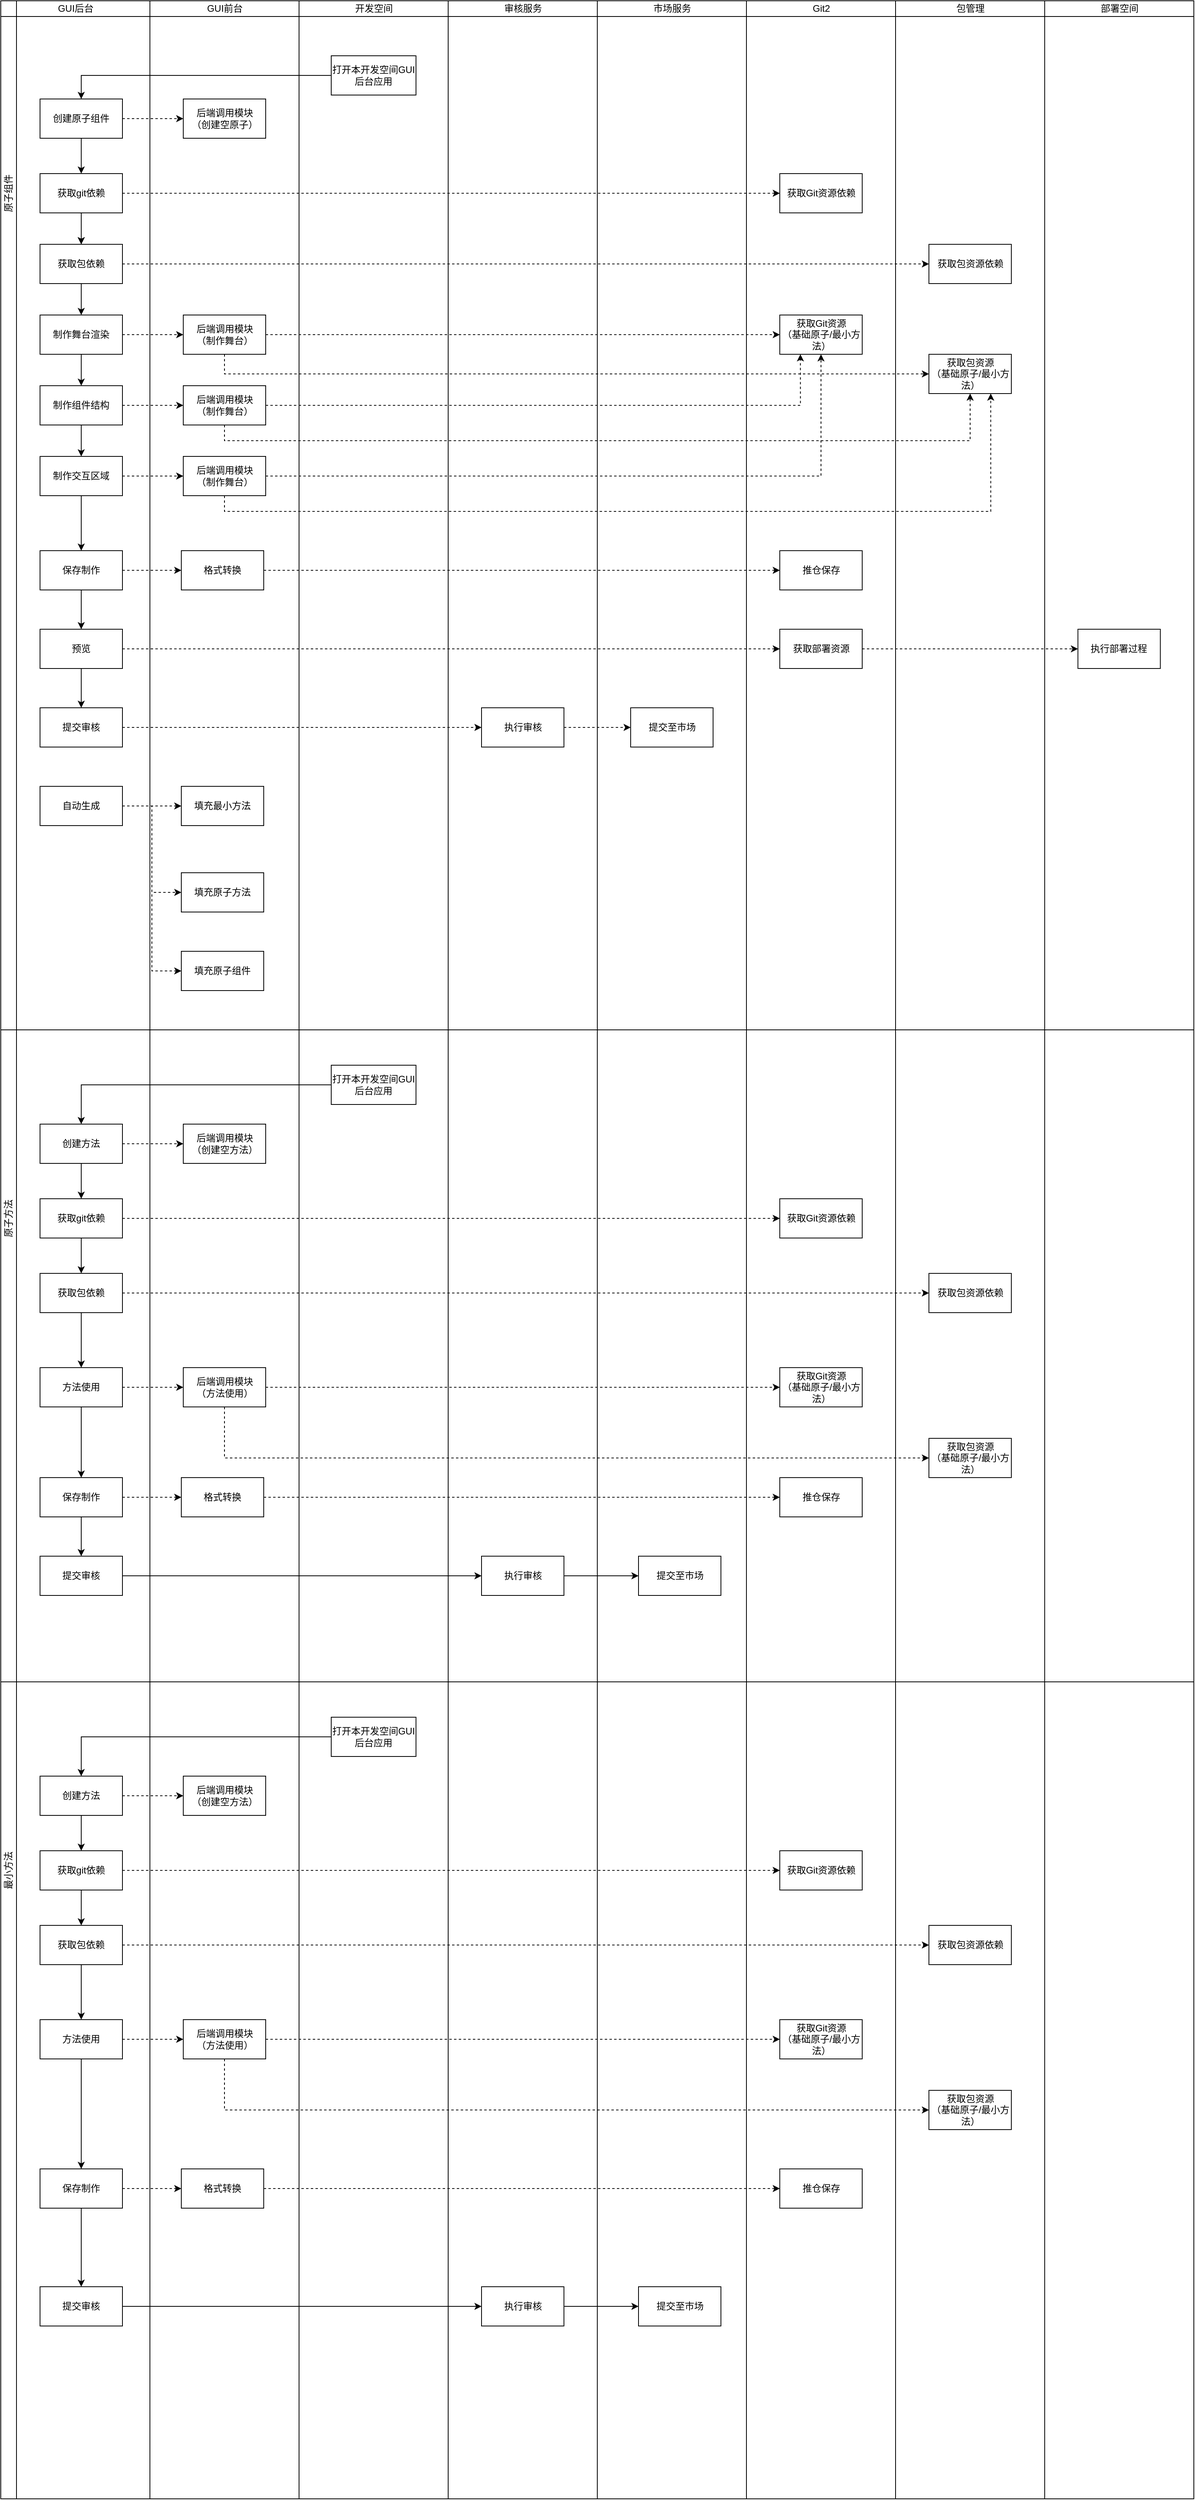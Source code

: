 <mxfile version="12.4.2" type="github" pages="1"><diagram id="fTR8u-woBbewRtS6emD1" name="第 1 页"><mxGraphModel dx="3107" dy="2093" grid="1" gridSize="10" guides="1" tooltips="1" connect="1" arrows="1" fold="1" page="1" pageScale="1" pageWidth="3300" pageHeight="4681" math="0" shadow="0"><root><mxCell id="0"/><mxCell id="1" parent="0"/><mxCell id="4wn2aHF62QqIzkv57YBY-26" value="" style="shape=internalStorage;whiteSpace=wrap;html=1;backgroundOutline=1;dx=0;dy=20;" parent="1" vertex="1"><mxGeometry x="1210" y="90" width="190" height="1310" as="geometry"/></mxCell><mxCell id="4wn2aHF62QqIzkv57YBY-3" value="" style="shape=internalStorage;whiteSpace=wrap;html=1;backgroundOutline=1;" parent="1" vertex="1"><mxGeometry x="70" y="90" width="190" height="1310" as="geometry"/></mxCell><mxCell id="4wn2aHF62QqIzkv57YBY-5" value="" style="shape=internalStorage;whiteSpace=wrap;html=1;backgroundOutline=1;dx=0;dy=20;" parent="1" vertex="1"><mxGeometry x="260" y="90" width="190" height="1310" as="geometry"/></mxCell><mxCell id="4wn2aHF62QqIzkv57YBY-6" value="" style="shape=internalStorage;whiteSpace=wrap;html=1;backgroundOutline=1;dx=0;dy=20;" parent="1" vertex="1"><mxGeometry x="450" y="90" width="190" height="1310" as="geometry"/></mxCell><mxCell id="4wn2aHF62QqIzkv57YBY-7" value="GUI后台" style="text;html=1;strokeColor=none;fillColor=none;align=center;verticalAlign=middle;whiteSpace=wrap;rounded=0;" parent="1" vertex="1"><mxGeometry x="132.5" y="90" width="65" height="20" as="geometry"/></mxCell><mxCell id="4wn2aHF62QqIzkv57YBY-8" value="GUI前台" style="text;html=1;strokeColor=none;fillColor=none;align=center;verticalAlign=middle;whiteSpace=wrap;rounded=0;" parent="1" vertex="1"><mxGeometry x="322.5" y="90" width="65" height="20" as="geometry"/></mxCell><mxCell id="4wn2aHF62QqIzkv57YBY-9" value="开发空间" style="text;html=1;strokeColor=none;fillColor=none;align=center;verticalAlign=middle;whiteSpace=wrap;rounded=0;" parent="1" vertex="1"><mxGeometry x="512.5" y="90" width="65" height="20" as="geometry"/></mxCell><mxCell id="4wn2aHF62QqIzkv57YBY-10" value="" style="shape=internalStorage;whiteSpace=wrap;html=1;backgroundOutline=1;dx=0;dy=20;" parent="1" vertex="1"><mxGeometry x="640" y="90" width="190" height="1310" as="geometry"/></mxCell><mxCell id="4wn2aHF62QqIzkv57YBY-11" value="审核服务" style="text;html=1;strokeColor=none;fillColor=none;align=center;verticalAlign=middle;whiteSpace=wrap;rounded=0;" parent="1" vertex="1"><mxGeometry x="702.5" y="90" width="65" height="20" as="geometry"/></mxCell><mxCell id="4wn2aHF62QqIzkv57YBY-12" value="" style="shape=internalStorage;whiteSpace=wrap;html=1;backgroundOutline=1;dx=0;dy=20;" parent="1" vertex="1"><mxGeometry x="830" y="90" width="190" height="1310" as="geometry"/></mxCell><mxCell id="4wn2aHF62QqIzkv57YBY-13" value="市场服务" style="text;html=1;strokeColor=none;fillColor=none;align=center;verticalAlign=middle;whiteSpace=wrap;rounded=0;" parent="1" vertex="1"><mxGeometry x="892.5" y="90" width="65" height="20" as="geometry"/></mxCell><mxCell id="4wn2aHF62QqIzkv57YBY-14" value="" style="shape=internalStorage;whiteSpace=wrap;html=1;backgroundOutline=1;dx=0;dy=20;" parent="1" vertex="1"><mxGeometry x="1020" y="90" width="190" height="1310" as="geometry"/></mxCell><mxCell id="4wn2aHF62QqIzkv57YBY-15" value="Git2" style="text;html=1;strokeColor=none;fillColor=none;align=center;verticalAlign=middle;whiteSpace=wrap;rounded=0;" parent="1" vertex="1"><mxGeometry x="1082.5" y="90" width="65" height="20" as="geometry"/></mxCell><mxCell id="4wn2aHF62QqIzkv57YBY-18" value="" style="shape=internalStorage;whiteSpace=wrap;html=1;backgroundOutline=1;dx=0;dy=20;" parent="1" vertex="1"><mxGeometry x="1400" y="90" width="190" height="1310" as="geometry"/></mxCell><mxCell id="4wn2aHF62QqIzkv57YBY-19" value="包管理" style="text;html=1;strokeColor=none;fillColor=none;align=center;verticalAlign=middle;whiteSpace=wrap;rounded=0;" parent="1" vertex="1"><mxGeometry x="1272.5" y="90" width="65" height="20" as="geometry"/></mxCell><mxCell id="4wn2aHF62QqIzkv57YBY-20" value="原子组件" style="text;html=1;strokeColor=none;fillColor=none;align=center;verticalAlign=middle;whiteSpace=wrap;rounded=0;rotation=-90;" parent="1" vertex="1"><mxGeometry x="40" y="325" width="80" height="20" as="geometry"/></mxCell><mxCell id="4wn2aHF62QqIzkv57YBY-23" style="edgeStyle=orthogonalEdgeStyle;rounded=0;orthogonalLoop=1;jettySize=auto;html=1;exitX=0;exitY=0.5;exitDx=0;exitDy=0;entryX=0.5;entryY=0;entryDx=0;entryDy=0;" parent="1" source="4wn2aHF62QqIzkv57YBY-21" target="4wn2aHF62QqIzkv57YBY-22" edge="1"><mxGeometry relative="1" as="geometry"/></mxCell><mxCell id="4wn2aHF62QqIzkv57YBY-21" value="打开本开发空间GUI后台应用" style="rounded=0;whiteSpace=wrap;html=1;" parent="1" vertex="1"><mxGeometry x="491" y="160" width="108" height="50" as="geometry"/></mxCell><mxCell id="4wn2aHF62QqIzkv57YBY-25" style="edgeStyle=orthogonalEdgeStyle;rounded=0;orthogonalLoop=1;jettySize=auto;html=1;exitX=1;exitY=0.5;exitDx=0;exitDy=0;dashed=1;" parent="1" source="4wn2aHF62QqIzkv57YBY-22" target="4wn2aHF62QqIzkv57YBY-24" edge="1"><mxGeometry relative="1" as="geometry"/></mxCell><mxCell id="4wn2aHF62QqIzkv57YBY-38" style="edgeStyle=orthogonalEdgeStyle;rounded=0;orthogonalLoop=1;jettySize=auto;html=1;exitX=0.5;exitY=1;exitDx=0;exitDy=0;entryX=0.5;entryY=0;entryDx=0;entryDy=0;" parent="1" source="4wn2aHF62QqIzkv57YBY-22" target="4wn2aHF62QqIzkv57YBY-28" edge="1"><mxGeometry relative="1" as="geometry"/></mxCell><mxCell id="4wn2aHF62QqIzkv57YBY-22" value="创建原子组件" style="rounded=0;whiteSpace=wrap;html=1;" parent="1" vertex="1"><mxGeometry x="120" y="215" width="105" height="50" as="geometry"/></mxCell><mxCell id="4wn2aHF62QqIzkv57YBY-24" value="后端调用模块&lt;br&gt;（创建空原子）" style="rounded=0;whiteSpace=wrap;html=1;" parent="1" vertex="1"><mxGeometry x="302.5" y="215" width="105" height="50" as="geometry"/></mxCell><mxCell id="4wn2aHF62QqIzkv57YBY-27" value="部署空间" style="text;html=1;strokeColor=none;fillColor=none;align=center;verticalAlign=middle;whiteSpace=wrap;rounded=0;" parent="1" vertex="1"><mxGeometry x="1462.5" y="90" width="65" height="20" as="geometry"/></mxCell><mxCell id="4wn2aHF62QqIzkv57YBY-31" style="edgeStyle=orthogonalEdgeStyle;rounded=0;orthogonalLoop=1;jettySize=auto;html=1;exitX=1;exitY=0.5;exitDx=0;exitDy=0;entryX=0;entryY=0.5;entryDx=0;entryDy=0;dashed=1;" parent="1" source="4wn2aHF62QqIzkv57YBY-28" target="4wn2aHF62QqIzkv57YBY-30" edge="1"><mxGeometry relative="1" as="geometry"/></mxCell><mxCell id="4wn2aHF62QqIzkv57YBY-39" style="edgeStyle=orthogonalEdgeStyle;rounded=0;orthogonalLoop=1;jettySize=auto;html=1;exitX=0.5;exitY=1;exitDx=0;exitDy=0;entryX=0.5;entryY=0;entryDx=0;entryDy=0;" parent="1" source="4wn2aHF62QqIzkv57YBY-28" target="4wn2aHF62QqIzkv57YBY-32" edge="1"><mxGeometry relative="1" as="geometry"/></mxCell><mxCell id="4wn2aHF62QqIzkv57YBY-92" value="" style="edgeStyle=orthogonalEdgeStyle;rounded=0;orthogonalLoop=1;jettySize=auto;html=1;dashed=1;" parent="1" source="4wn2aHF62QqIzkv57YBY-28" target="4wn2aHF62QqIzkv57YBY-32" edge="1"><mxGeometry relative="1" as="geometry"/></mxCell><mxCell id="4wn2aHF62QqIzkv57YBY-28" value="获取git依赖" style="rounded=0;whiteSpace=wrap;html=1;" parent="1" vertex="1"><mxGeometry x="120" y="310" width="105" height="50" as="geometry"/></mxCell><mxCell id="4wn2aHF62QqIzkv57YBY-30" value="获取Git资源依赖" style="rounded=0;whiteSpace=wrap;html=1;" parent="1" vertex="1"><mxGeometry x="1062.5" y="310" width="105" height="50" as="geometry"/></mxCell><mxCell id="4wn2aHF62QqIzkv57YBY-36" style="edgeStyle=orthogonalEdgeStyle;rounded=0;orthogonalLoop=1;jettySize=auto;html=1;exitX=1;exitY=0.5;exitDx=0;exitDy=0;entryX=0;entryY=0.5;entryDx=0;entryDy=0;dashed=1;" parent="1" source="4wn2aHF62QqIzkv57YBY-32" target="4wn2aHF62QqIzkv57YBY-35" edge="1"><mxGeometry relative="1" as="geometry"/></mxCell><mxCell id="4wn2aHF62QqIzkv57YBY-40" style="edgeStyle=orthogonalEdgeStyle;rounded=0;orthogonalLoop=1;jettySize=auto;html=1;exitX=0.5;exitY=1;exitDx=0;exitDy=0;" parent="1" source="4wn2aHF62QqIzkv57YBY-32" target="4wn2aHF62QqIzkv57YBY-37" edge="1"><mxGeometry relative="1" as="geometry"/></mxCell><mxCell id="4wn2aHF62QqIzkv57YBY-32" value="获取包依赖" style="rounded=0;whiteSpace=wrap;html=1;" parent="1" vertex="1"><mxGeometry x="120" y="400" width="105" height="50" as="geometry"/></mxCell><mxCell id="4wn2aHF62QqIzkv57YBY-35" value="获取包资源依赖" style="rounded=0;whiteSpace=wrap;html=1;" parent="1" vertex="1"><mxGeometry x="1252.5" y="400" width="105" height="50" as="geometry"/></mxCell><mxCell id="4wn2aHF62QqIzkv57YBY-42" style="edgeStyle=orthogonalEdgeStyle;rounded=0;orthogonalLoop=1;jettySize=auto;html=1;exitX=1;exitY=0.5;exitDx=0;exitDy=0;entryX=0;entryY=0.5;entryDx=0;entryDy=0;dashed=1;" parent="1" source="4wn2aHF62QqIzkv57YBY-37" target="4wn2aHF62QqIzkv57YBY-41" edge="1"><mxGeometry relative="1" as="geometry"/></mxCell><mxCell id="4wn2aHF62QqIzkv57YBY-44" style="edgeStyle=orthogonalEdgeStyle;rounded=0;orthogonalLoop=1;jettySize=auto;html=1;exitX=0.5;exitY=1;exitDx=0;exitDy=0;entryX=0.5;entryY=0;entryDx=0;entryDy=0;" parent="1" source="4wn2aHF62QqIzkv57YBY-37" target="4wn2aHF62QqIzkv57YBY-43" edge="1"><mxGeometry relative="1" as="geometry"/></mxCell><mxCell id="4wn2aHF62QqIzkv57YBY-37" value="制作舞台渲染" style="rounded=0;whiteSpace=wrap;html=1;" parent="1" vertex="1"><mxGeometry x="120" y="490" width="105" height="50" as="geometry"/></mxCell><mxCell id="4wn2aHF62QqIzkv57YBY-52" style="edgeStyle=orthogonalEdgeStyle;rounded=0;orthogonalLoop=1;jettySize=auto;html=1;exitX=1;exitY=0.5;exitDx=0;exitDy=0;entryX=0;entryY=0.5;entryDx=0;entryDy=0;dashed=1;" parent="1" source="4wn2aHF62QqIzkv57YBY-41" target="4wn2aHF62QqIzkv57YBY-51" edge="1"><mxGeometry relative="1" as="geometry"/></mxCell><mxCell id="4wn2aHF62QqIzkv57YBY-54" style="edgeStyle=orthogonalEdgeStyle;rounded=0;orthogonalLoop=1;jettySize=auto;html=1;exitX=0.5;exitY=1;exitDx=0;exitDy=0;dashed=1;" parent="1" source="4wn2aHF62QqIzkv57YBY-41" target="4wn2aHF62QqIzkv57YBY-53" edge="1"><mxGeometry relative="1" as="geometry"/></mxCell><mxCell id="4wn2aHF62QqIzkv57YBY-41" value="后端调用模块&lt;br&gt;（制作舞台）" style="rounded=0;whiteSpace=wrap;html=1;" parent="1" vertex="1"><mxGeometry x="302.5" y="490" width="105" height="50" as="geometry"/></mxCell><mxCell id="4wn2aHF62QqIzkv57YBY-46" style="edgeStyle=orthogonalEdgeStyle;rounded=0;orthogonalLoop=1;jettySize=auto;html=1;exitX=1;exitY=0.5;exitDx=0;exitDy=0;entryX=0;entryY=0.5;entryDx=0;entryDy=0;dashed=1;" parent="1" source="4wn2aHF62QqIzkv57YBY-43" target="4wn2aHF62QqIzkv57YBY-45" edge="1"><mxGeometry relative="1" as="geometry"/></mxCell><mxCell id="4wn2aHF62QqIzkv57YBY-48" style="edgeStyle=orthogonalEdgeStyle;rounded=0;orthogonalLoop=1;jettySize=auto;html=1;exitX=0.5;exitY=1;exitDx=0;exitDy=0;entryX=0.5;entryY=0;entryDx=0;entryDy=0;" parent="1" source="4wn2aHF62QqIzkv57YBY-43" target="4wn2aHF62QqIzkv57YBY-47" edge="1"><mxGeometry relative="1" as="geometry"/></mxCell><mxCell id="4wn2aHF62QqIzkv57YBY-43" value="制作组件结构" style="rounded=0;whiteSpace=wrap;html=1;" parent="1" vertex="1"><mxGeometry x="120" y="580" width="105" height="50" as="geometry"/></mxCell><mxCell id="4wn2aHF62QqIzkv57YBY-55" style="edgeStyle=orthogonalEdgeStyle;rounded=0;orthogonalLoop=1;jettySize=auto;html=1;exitX=1;exitY=0.5;exitDx=0;exitDy=0;entryX=0.25;entryY=1;entryDx=0;entryDy=0;dashed=1;" parent="1" source="4wn2aHF62QqIzkv57YBY-45" target="4wn2aHF62QqIzkv57YBY-51" edge="1"><mxGeometry relative="1" as="geometry"/></mxCell><mxCell id="4wn2aHF62QqIzkv57YBY-56" style="edgeStyle=orthogonalEdgeStyle;rounded=0;orthogonalLoop=1;jettySize=auto;html=1;exitX=0.5;exitY=1;exitDx=0;exitDy=0;entryX=0.5;entryY=1;entryDx=0;entryDy=0;dashed=1;" parent="1" source="4wn2aHF62QqIzkv57YBY-45" target="4wn2aHF62QqIzkv57YBY-53" edge="1"><mxGeometry relative="1" as="geometry"/></mxCell><mxCell id="4wn2aHF62QqIzkv57YBY-45" value="后端调用模块&lt;br&gt;（制作舞台）" style="rounded=0;whiteSpace=wrap;html=1;" parent="1" vertex="1"><mxGeometry x="302.5" y="580" width="105" height="50" as="geometry"/></mxCell><mxCell id="4wn2aHF62QqIzkv57YBY-50" style="edgeStyle=orthogonalEdgeStyle;rounded=0;orthogonalLoop=1;jettySize=auto;html=1;exitX=1;exitY=0.5;exitDx=0;exitDy=0;entryX=0;entryY=0.5;entryDx=0;entryDy=0;dashed=1;" parent="1" source="4wn2aHF62QqIzkv57YBY-47" target="4wn2aHF62QqIzkv57YBY-49" edge="1"><mxGeometry relative="1" as="geometry"/></mxCell><mxCell id="4wn2aHF62QqIzkv57YBY-62" style="edgeStyle=orthogonalEdgeStyle;rounded=0;orthogonalLoop=1;jettySize=auto;html=1;exitX=0.5;exitY=1;exitDx=0;exitDy=0;" parent="1" source="4wn2aHF62QqIzkv57YBY-47" target="4wn2aHF62QqIzkv57YBY-61" edge="1"><mxGeometry relative="1" as="geometry"/></mxCell><mxCell id="4wn2aHF62QqIzkv57YBY-47" value="制作交互区域" style="rounded=0;whiteSpace=wrap;html=1;" parent="1" vertex="1"><mxGeometry x="120" y="670" width="105" height="50" as="geometry"/></mxCell><mxCell id="4wn2aHF62QqIzkv57YBY-59" style="edgeStyle=orthogonalEdgeStyle;rounded=0;orthogonalLoop=1;jettySize=auto;html=1;exitX=1;exitY=0.5;exitDx=0;exitDy=0;entryX=0.5;entryY=1;entryDx=0;entryDy=0;dashed=1;" parent="1" source="4wn2aHF62QqIzkv57YBY-49" target="4wn2aHF62QqIzkv57YBY-51" edge="1"><mxGeometry relative="1" as="geometry"/></mxCell><mxCell id="4wn2aHF62QqIzkv57YBY-60" style="edgeStyle=orthogonalEdgeStyle;rounded=0;orthogonalLoop=1;jettySize=auto;html=1;exitX=0.5;exitY=1;exitDx=0;exitDy=0;entryX=0.75;entryY=1;entryDx=0;entryDy=0;dashed=1;" parent="1" source="4wn2aHF62QqIzkv57YBY-49" target="4wn2aHF62QqIzkv57YBY-53" edge="1"><mxGeometry relative="1" as="geometry"/></mxCell><mxCell id="4wn2aHF62QqIzkv57YBY-49" value="后端调用模块&lt;br&gt;（制作舞台）" style="rounded=0;whiteSpace=wrap;html=1;" parent="1" vertex="1"><mxGeometry x="302.5" y="670" width="105" height="50" as="geometry"/></mxCell><mxCell id="4wn2aHF62QqIzkv57YBY-51" value="获取Git资源&lt;br&gt;（基础原子/最小方法）" style="rounded=0;whiteSpace=wrap;html=1;" parent="1" vertex="1"><mxGeometry x="1062.5" y="490" width="105" height="50" as="geometry"/></mxCell><mxCell id="4wn2aHF62QqIzkv57YBY-53" value="获取包资源&lt;br&gt;（基础原子/最小方法）" style="rounded=0;whiteSpace=wrap;html=1;" parent="1" vertex="1"><mxGeometry x="1252.5" y="540" width="105" height="50" as="geometry"/></mxCell><mxCell id="4wn2aHF62QqIzkv57YBY-66" style="edgeStyle=orthogonalEdgeStyle;rounded=0;orthogonalLoop=1;jettySize=auto;html=1;exitX=0.5;exitY=1;exitDx=0;exitDy=0;entryX=0.5;entryY=0;entryDx=0;entryDy=0;" parent="1" source="4wn2aHF62QqIzkv57YBY-61" target="4wn2aHF62QqIzkv57YBY-65" edge="1"><mxGeometry relative="1" as="geometry"/></mxCell><mxCell id="ctiKNMY8YZnGvBNXcVUl-2" style="edgeStyle=orthogonalEdgeStyle;rounded=0;orthogonalLoop=1;jettySize=auto;html=1;exitX=1;exitY=0.5;exitDx=0;exitDy=0;entryX=0;entryY=0.5;entryDx=0;entryDy=0;dashed=1;" edge="1" parent="1" source="4wn2aHF62QqIzkv57YBY-61" target="ctiKNMY8YZnGvBNXcVUl-1"><mxGeometry relative="1" as="geometry"/></mxCell><mxCell id="4wn2aHF62QqIzkv57YBY-61" value="保存制作" style="rounded=0;whiteSpace=wrap;html=1;" parent="1" vertex="1"><mxGeometry x="120" y="790" width="105" height="50" as="geometry"/></mxCell><mxCell id="4wn2aHF62QqIzkv57YBY-63" value="推仓保存" style="rounded=0;whiteSpace=wrap;html=1;" parent="1" vertex="1"><mxGeometry x="1062.5" y="790" width="105" height="50" as="geometry"/></mxCell><mxCell id="4wn2aHF62QqIzkv57YBY-68" style="edgeStyle=orthogonalEdgeStyle;rounded=0;orthogonalLoop=1;jettySize=auto;html=1;exitX=1;exitY=0.5;exitDx=0;exitDy=0;dashed=1;" parent="1" source="4wn2aHF62QqIzkv57YBY-65" target="4wn2aHF62QqIzkv57YBY-67" edge="1"><mxGeometry relative="1" as="geometry"/></mxCell><mxCell id="4wn2aHF62QqIzkv57YBY-72" style="edgeStyle=orthogonalEdgeStyle;rounded=0;orthogonalLoop=1;jettySize=auto;html=1;exitX=0.5;exitY=1;exitDx=0;exitDy=0;" parent="1" source="4wn2aHF62QqIzkv57YBY-65" target="4wn2aHF62QqIzkv57YBY-71" edge="1"><mxGeometry relative="1" as="geometry"/></mxCell><mxCell id="4wn2aHF62QqIzkv57YBY-65" value="预览" style="rounded=0;whiteSpace=wrap;html=1;" parent="1" vertex="1"><mxGeometry x="120" y="890" width="105" height="50" as="geometry"/></mxCell><mxCell id="4wn2aHF62QqIzkv57YBY-70" style="edgeStyle=orthogonalEdgeStyle;rounded=0;orthogonalLoop=1;jettySize=auto;html=1;exitX=1;exitY=0.5;exitDx=0;exitDy=0;dashed=1;" parent="1" source="4wn2aHF62QqIzkv57YBY-67" target="4wn2aHF62QqIzkv57YBY-69" edge="1"><mxGeometry relative="1" as="geometry"/></mxCell><mxCell id="4wn2aHF62QqIzkv57YBY-67" value="获取部署资源" style="rounded=0;whiteSpace=wrap;html=1;" parent="1" vertex="1"><mxGeometry x="1062.5" y="890" width="105" height="50" as="geometry"/></mxCell><mxCell id="4wn2aHF62QqIzkv57YBY-69" value="执行部署过程" style="rounded=0;whiteSpace=wrap;html=1;" parent="1" vertex="1"><mxGeometry x="1442.333" y="890" width="105" height="50" as="geometry"/></mxCell><mxCell id="4wn2aHF62QqIzkv57YBY-74" style="edgeStyle=orthogonalEdgeStyle;rounded=0;orthogonalLoop=1;jettySize=auto;html=1;exitX=1;exitY=0.5;exitDx=0;exitDy=0;entryX=0;entryY=0.5;entryDx=0;entryDy=0;dashed=1;" parent="1" source="4wn2aHF62QqIzkv57YBY-71" target="4wn2aHF62QqIzkv57YBY-73" edge="1"><mxGeometry relative="1" as="geometry"/></mxCell><mxCell id="4wn2aHF62QqIzkv57YBY-71" value="提交审核" style="rounded=0;whiteSpace=wrap;html=1;" parent="1" vertex="1"><mxGeometry x="120" y="990" width="105" height="50" as="geometry"/></mxCell><mxCell id="4wn2aHF62QqIzkv57YBY-76" style="edgeStyle=orthogonalEdgeStyle;rounded=0;orthogonalLoop=1;jettySize=auto;html=1;exitX=1;exitY=0.5;exitDx=0;exitDy=0;entryX=0;entryY=0.5;entryDx=0;entryDy=0;dashed=1;" parent="1" source="4wn2aHF62QqIzkv57YBY-73" target="4wn2aHF62QqIzkv57YBY-75" edge="1"><mxGeometry relative="1" as="geometry"/></mxCell><mxCell id="4wn2aHF62QqIzkv57YBY-73" value="执行审核" style="rounded=0;whiteSpace=wrap;html=1;" parent="1" vertex="1"><mxGeometry x="682.5" y="990" width="105" height="50" as="geometry"/></mxCell><mxCell id="4wn2aHF62QqIzkv57YBY-75" value="提交至市场" style="rounded=0;whiteSpace=wrap;html=1;" parent="1" vertex="1"><mxGeometry x="872.5" y="990" width="105" height="50" as="geometry"/></mxCell><mxCell id="4wn2aHF62QqIzkv57YBY-78" value="" style="shape=internalStorage;whiteSpace=wrap;html=1;backgroundOutline=1;dx=20;dy=0;" parent="1" vertex="1"><mxGeometry x="70" y="1400" width="190" height="830" as="geometry"/></mxCell><mxCell id="4wn2aHF62QqIzkv57YBY-79" value="" style="shape=internalStorage;whiteSpace=wrap;html=1;backgroundOutline=1;dx=0;dy=0;" parent="1" vertex="1"><mxGeometry x="260" y="1400" width="190" height="830" as="geometry"/></mxCell><mxCell id="4wn2aHF62QqIzkv57YBY-80" value="原子方法" style="text;html=1;strokeColor=none;fillColor=none;align=center;verticalAlign=middle;whiteSpace=wrap;rounded=0;rotation=-90;" parent="1" vertex="1"><mxGeometry x="40" y="1630" width="80" height="20" as="geometry"/></mxCell><mxCell id="4wn2aHF62QqIzkv57YBY-82" value="" style="shape=internalStorage;whiteSpace=wrap;html=1;backgroundOutline=1;dx=0;dy=0;" parent="1" vertex="1"><mxGeometry x="450" y="1400" width="190" height="830" as="geometry"/></mxCell><mxCell id="4wn2aHF62QqIzkv57YBY-83" value="" style="shape=internalStorage;whiteSpace=wrap;html=1;backgroundOutline=1;dx=0;dy=0;" parent="1" vertex="1"><mxGeometry x="640" y="1400" width="190" height="830" as="geometry"/></mxCell><mxCell id="4wn2aHF62QqIzkv57YBY-84" value="" style="shape=internalStorage;whiteSpace=wrap;html=1;backgroundOutline=1;dx=0;dy=0;" parent="1" vertex="1"><mxGeometry x="830" y="1400" width="190" height="830" as="geometry"/></mxCell><mxCell id="4wn2aHF62QqIzkv57YBY-85" value="" style="shape=internalStorage;whiteSpace=wrap;html=1;backgroundOutline=1;dx=0;dy=0;" parent="1" vertex="1"><mxGeometry x="1020" y="1400" width="190" height="830" as="geometry"/></mxCell><mxCell id="4wn2aHF62QqIzkv57YBY-86" value="" style="shape=internalStorage;whiteSpace=wrap;html=1;backgroundOutline=1;dx=0;dy=0;" parent="1" vertex="1"><mxGeometry x="1210" y="1400" width="190" height="830" as="geometry"/></mxCell><mxCell id="4wn2aHF62QqIzkv57YBY-87" value="" style="shape=internalStorage;whiteSpace=wrap;html=1;backgroundOutline=1;dx=0;dy=0;" parent="1" vertex="1"><mxGeometry x="1400" y="1400" width="190" height="830" as="geometry"/></mxCell><mxCell id="4wn2aHF62QqIzkv57YBY-94" style="edgeStyle=orthogonalEdgeStyle;rounded=0;orthogonalLoop=1;jettySize=auto;html=1;exitX=0;exitY=0.5;exitDx=0;exitDy=0;entryX=0.5;entryY=0;entryDx=0;entryDy=0;" parent="1" source="4wn2aHF62QqIzkv57YBY-88" target="4wn2aHF62QqIzkv57YBY-89" edge="1"><mxGeometry relative="1" as="geometry"/></mxCell><mxCell id="4wn2aHF62QqIzkv57YBY-88" value="打开本开发空间GUI后台应用" style="rounded=0;whiteSpace=wrap;html=1;" parent="1" vertex="1"><mxGeometry x="491" y="1445" width="108" height="50" as="geometry"/></mxCell><mxCell id="4wn2aHF62QqIzkv57YBY-95" style="edgeStyle=orthogonalEdgeStyle;rounded=0;orthogonalLoop=1;jettySize=auto;html=1;exitX=0.5;exitY=1;exitDx=0;exitDy=0;entryX=0.5;entryY=0;entryDx=0;entryDy=0;" parent="1" source="4wn2aHF62QqIzkv57YBY-89" target="4wn2aHF62QqIzkv57YBY-91" edge="1"><mxGeometry relative="1" as="geometry"/></mxCell><mxCell id="4wn2aHF62QqIzkv57YBY-97" style="edgeStyle=orthogonalEdgeStyle;rounded=0;orthogonalLoop=1;jettySize=auto;html=1;exitX=1;exitY=0.5;exitDx=0;exitDy=0;entryX=0;entryY=0.5;entryDx=0;entryDy=0;dashed=1;" parent="1" source="4wn2aHF62QqIzkv57YBY-89" target="4wn2aHF62QqIzkv57YBY-90" edge="1"><mxGeometry relative="1" as="geometry"/></mxCell><mxCell id="4wn2aHF62QqIzkv57YBY-89" value="创建方法" style="rounded=0;whiteSpace=wrap;html=1;" parent="1" vertex="1"><mxGeometry x="120" y="1520" width="105" height="50" as="geometry"/></mxCell><mxCell id="4wn2aHF62QqIzkv57YBY-90" value="后端调用模块&lt;br&gt;（创建空方法）" style="rounded=0;whiteSpace=wrap;html=1;" parent="1" vertex="1"><mxGeometry x="302.5" y="1520" width="105" height="50" as="geometry"/></mxCell><mxCell id="4wn2aHF62QqIzkv57YBY-96" style="edgeStyle=orthogonalEdgeStyle;rounded=0;orthogonalLoop=1;jettySize=auto;html=1;exitX=0.5;exitY=1;exitDx=0;exitDy=0;entryX=0.5;entryY=0;entryDx=0;entryDy=0;" parent="1" source="4wn2aHF62QqIzkv57YBY-91" target="4wn2aHF62QqIzkv57YBY-93" edge="1"><mxGeometry relative="1" as="geometry"/></mxCell><mxCell id="4wn2aHF62QqIzkv57YBY-104" style="edgeStyle=orthogonalEdgeStyle;rounded=0;orthogonalLoop=1;jettySize=auto;html=1;exitX=1;exitY=0.5;exitDx=0;exitDy=0;entryX=0;entryY=0.5;entryDx=0;entryDy=0;dashed=1;" parent="1" source="4wn2aHF62QqIzkv57YBY-91" target="4wn2aHF62QqIzkv57YBY-100" edge="1"><mxGeometry relative="1" as="geometry"/></mxCell><mxCell id="4wn2aHF62QqIzkv57YBY-91" value="获取git依赖" style="rounded=0;whiteSpace=wrap;html=1;" parent="1" vertex="1"><mxGeometry x="120" y="1615" width="105" height="50" as="geometry"/></mxCell><mxCell id="4wn2aHF62QqIzkv57YBY-99" style="edgeStyle=orthogonalEdgeStyle;rounded=0;orthogonalLoop=1;jettySize=auto;html=1;exitX=0.5;exitY=1;exitDx=0;exitDy=0;" parent="1" source="4wn2aHF62QqIzkv57YBY-93" target="4wn2aHF62QqIzkv57YBY-98" edge="1"><mxGeometry relative="1" as="geometry"/></mxCell><mxCell id="4wn2aHF62QqIzkv57YBY-105" style="edgeStyle=orthogonalEdgeStyle;rounded=0;orthogonalLoop=1;jettySize=auto;html=1;exitX=1;exitY=0.5;exitDx=0;exitDy=0;entryX=0;entryY=0.5;entryDx=0;entryDy=0;dashed=1;" parent="1" source="4wn2aHF62QqIzkv57YBY-93" target="4wn2aHF62QqIzkv57YBY-101" edge="1"><mxGeometry relative="1" as="geometry"/></mxCell><mxCell id="4wn2aHF62QqIzkv57YBY-93" value="获取包依赖" style="rounded=0;whiteSpace=wrap;html=1;" parent="1" vertex="1"><mxGeometry x="120" y="1710" width="105" height="50" as="geometry"/></mxCell><mxCell id="4wn2aHF62QqIzkv57YBY-108" style="edgeStyle=orthogonalEdgeStyle;rounded=0;orthogonalLoop=1;jettySize=auto;html=1;exitX=1;exitY=0.5;exitDx=0;exitDy=0;entryX=0;entryY=0.5;entryDx=0;entryDy=0;dashed=1;" parent="1" source="4wn2aHF62QqIzkv57YBY-98" target="4wn2aHF62QqIzkv57YBY-107" edge="1"><mxGeometry relative="1" as="geometry"/></mxCell><mxCell id="4wn2aHF62QqIzkv57YBY-112" style="edgeStyle=orthogonalEdgeStyle;rounded=0;orthogonalLoop=1;jettySize=auto;html=1;exitX=0.5;exitY=1;exitDx=0;exitDy=0;entryX=0.5;entryY=0;entryDx=0;entryDy=0;" parent="1" source="4wn2aHF62QqIzkv57YBY-98" target="4wn2aHF62QqIzkv57YBY-111" edge="1"><mxGeometry relative="1" as="geometry"/></mxCell><mxCell id="4wn2aHF62QqIzkv57YBY-98" value="方法使用" style="rounded=0;whiteSpace=wrap;html=1;" parent="1" vertex="1"><mxGeometry x="120" y="1830" width="105" height="50" as="geometry"/></mxCell><mxCell id="4wn2aHF62QqIzkv57YBY-100" value="获取Git资源依赖" style="rounded=0;whiteSpace=wrap;html=1;" parent="1" vertex="1"><mxGeometry x="1062.5" y="1615" width="105" height="50" as="geometry"/></mxCell><mxCell id="4wn2aHF62QqIzkv57YBY-101" value="获取包资源依赖" style="rounded=0;whiteSpace=wrap;html=1;" parent="1" vertex="1"><mxGeometry x="1252.5" y="1710" width="105" height="50" as="geometry"/></mxCell><mxCell id="4wn2aHF62QqIzkv57YBY-102" value="获取Git资源&lt;br&gt;（基础原子/最小方法）" style="rounded=0;whiteSpace=wrap;html=1;" parent="1" vertex="1"><mxGeometry x="1062.5" y="1830" width="105" height="50" as="geometry"/></mxCell><mxCell id="4wn2aHF62QqIzkv57YBY-103" value="获取包资源&lt;br&gt;（基础原子/最小方法）" style="rounded=0;whiteSpace=wrap;html=1;" parent="1" vertex="1"><mxGeometry x="1252.5" y="1920" width="105" height="50" as="geometry"/></mxCell><mxCell id="4wn2aHF62QqIzkv57YBY-109" style="edgeStyle=orthogonalEdgeStyle;rounded=0;orthogonalLoop=1;jettySize=auto;html=1;exitX=1;exitY=0.5;exitDx=0;exitDy=0;entryX=0;entryY=0.5;entryDx=0;entryDy=0;dashed=1;" parent="1" source="4wn2aHF62QqIzkv57YBY-107" target="4wn2aHF62QqIzkv57YBY-102" edge="1"><mxGeometry relative="1" as="geometry"/></mxCell><mxCell id="4wn2aHF62QqIzkv57YBY-110" style="edgeStyle=orthogonalEdgeStyle;rounded=0;orthogonalLoop=1;jettySize=auto;html=1;exitX=0.5;exitY=1;exitDx=0;exitDy=0;entryX=0;entryY=0.5;entryDx=0;entryDy=0;dashed=1;" parent="1" source="4wn2aHF62QqIzkv57YBY-107" target="4wn2aHF62QqIzkv57YBY-103" edge="1"><mxGeometry relative="1" as="geometry"/></mxCell><mxCell id="4wn2aHF62QqIzkv57YBY-107" value="后端调用模块&lt;br&gt;（方法使用）" style="rounded=0;whiteSpace=wrap;html=1;" parent="1" vertex="1"><mxGeometry x="302.5" y="1830" width="105" height="50" as="geometry"/></mxCell><mxCell id="4wn2aHF62QqIzkv57YBY-116" style="edgeStyle=orthogonalEdgeStyle;rounded=0;orthogonalLoop=1;jettySize=auto;html=1;exitX=0.5;exitY=1;exitDx=0;exitDy=0;" parent="1" source="4wn2aHF62QqIzkv57YBY-111" target="4wn2aHF62QqIzkv57YBY-115" edge="1"><mxGeometry relative="1" as="geometry"/></mxCell><mxCell id="ctiKNMY8YZnGvBNXcVUl-5" style="edgeStyle=orthogonalEdgeStyle;rounded=0;orthogonalLoop=1;jettySize=auto;html=1;exitX=1;exitY=0.5;exitDx=0;exitDy=0;entryX=0;entryY=0.5;entryDx=0;entryDy=0;dashed=1;" edge="1" parent="1" source="4wn2aHF62QqIzkv57YBY-111" target="ctiKNMY8YZnGvBNXcVUl-4"><mxGeometry relative="1" as="geometry"/></mxCell><mxCell id="4wn2aHF62QqIzkv57YBY-111" value="保存制作" style="rounded=0;whiteSpace=wrap;html=1;" parent="1" vertex="1"><mxGeometry x="120" y="1970" width="105" height="50" as="geometry"/></mxCell><mxCell id="4wn2aHF62QqIzkv57YBY-113" value="推仓保存" style="rounded=0;whiteSpace=wrap;html=1;" parent="1" vertex="1"><mxGeometry x="1062.5" y="1970" width="105" height="50" as="geometry"/></mxCell><mxCell id="4wn2aHF62QqIzkv57YBY-118" style="edgeStyle=orthogonalEdgeStyle;rounded=0;orthogonalLoop=1;jettySize=auto;html=1;exitX=1;exitY=0.5;exitDx=0;exitDy=0;" parent="1" source="4wn2aHF62QqIzkv57YBY-115" target="4wn2aHF62QqIzkv57YBY-117" edge="1"><mxGeometry relative="1" as="geometry"/></mxCell><mxCell id="4wn2aHF62QqIzkv57YBY-115" value="提交审核" style="rounded=0;whiteSpace=wrap;html=1;" parent="1" vertex="1"><mxGeometry x="120" y="2070" width="105" height="50" as="geometry"/></mxCell><mxCell id="4wn2aHF62QqIzkv57YBY-120" style="edgeStyle=orthogonalEdgeStyle;rounded=0;orthogonalLoop=1;jettySize=auto;html=1;exitX=1;exitY=0.5;exitDx=0;exitDy=0;" parent="1" source="4wn2aHF62QqIzkv57YBY-117" target="4wn2aHF62QqIzkv57YBY-119" edge="1"><mxGeometry relative="1" as="geometry"/></mxCell><mxCell id="4wn2aHF62QqIzkv57YBY-117" value="执行审核" style="rounded=0;whiteSpace=wrap;html=1;" parent="1" vertex="1"><mxGeometry x="682.5" y="2070" width="105" height="50" as="geometry"/></mxCell><mxCell id="4wn2aHF62QqIzkv57YBY-119" value="提交至市场" style="rounded=0;whiteSpace=wrap;html=1;" parent="1" vertex="1"><mxGeometry x="882.5" y="2070" width="105" height="50" as="geometry"/></mxCell><mxCell id="ctiKNMY8YZnGvBNXcVUl-3" style="edgeStyle=orthogonalEdgeStyle;rounded=0;orthogonalLoop=1;jettySize=auto;html=1;exitX=1;exitY=0.5;exitDx=0;exitDy=0;entryX=0;entryY=0.5;entryDx=0;entryDy=0;dashed=1;" edge="1" parent="1" source="ctiKNMY8YZnGvBNXcVUl-1" target="4wn2aHF62QqIzkv57YBY-63"><mxGeometry relative="1" as="geometry"/></mxCell><mxCell id="ctiKNMY8YZnGvBNXcVUl-1" value="格式转换" style="rounded=0;whiteSpace=wrap;html=1;" vertex="1" parent="1"><mxGeometry x="300" y="790" width="105" height="50" as="geometry"/></mxCell><mxCell id="ctiKNMY8YZnGvBNXcVUl-6" style="edgeStyle=orthogonalEdgeStyle;rounded=0;orthogonalLoop=1;jettySize=auto;html=1;exitX=1;exitY=0.5;exitDx=0;exitDy=0;entryX=0;entryY=0.5;entryDx=0;entryDy=0;dashed=1;" edge="1" parent="1" source="ctiKNMY8YZnGvBNXcVUl-4" target="4wn2aHF62QqIzkv57YBY-113"><mxGeometry relative="1" as="geometry"/></mxCell><mxCell id="ctiKNMY8YZnGvBNXcVUl-4" value="格式转换" style="rounded=0;whiteSpace=wrap;html=1;" vertex="1" parent="1"><mxGeometry x="300" y="1970" width="105" height="50" as="geometry"/></mxCell><mxCell id="ctiKNMY8YZnGvBNXcVUl-7" value="" style="shape=internalStorage;whiteSpace=wrap;html=1;backgroundOutline=1;dx=20;dy=0;" vertex="1" parent="1"><mxGeometry x="70" y="2230" width="190" height="1040" as="geometry"/></mxCell><mxCell id="ctiKNMY8YZnGvBNXcVUl-8" value="" style="shape=internalStorage;whiteSpace=wrap;html=1;backgroundOutline=1;dx=0;dy=0;" vertex="1" parent="1"><mxGeometry x="260" y="2230" width="190" height="1040" as="geometry"/></mxCell><mxCell id="ctiKNMY8YZnGvBNXcVUl-9" value="最小方法" style="text;html=1;strokeColor=none;fillColor=none;align=center;verticalAlign=middle;whiteSpace=wrap;rounded=0;rotation=-90;" vertex="1" parent="1"><mxGeometry x="40" y="2460" width="80" height="20" as="geometry"/></mxCell><mxCell id="ctiKNMY8YZnGvBNXcVUl-10" value="" style="shape=internalStorage;whiteSpace=wrap;html=1;backgroundOutline=1;dx=0;dy=0;" vertex="1" parent="1"><mxGeometry x="450" y="2230" width="190" height="1040" as="geometry"/></mxCell><mxCell id="ctiKNMY8YZnGvBNXcVUl-11" value="" style="shape=internalStorage;whiteSpace=wrap;html=1;backgroundOutline=1;dx=0;dy=0;" vertex="1" parent="1"><mxGeometry x="640" y="2230" width="190" height="1040" as="geometry"/></mxCell><mxCell id="ctiKNMY8YZnGvBNXcVUl-12" value="" style="shape=internalStorage;whiteSpace=wrap;html=1;backgroundOutline=1;dx=0;dy=0;" vertex="1" parent="1"><mxGeometry x="830" y="2230" width="190" height="1040" as="geometry"/></mxCell><mxCell id="ctiKNMY8YZnGvBNXcVUl-13" value="" style="shape=internalStorage;whiteSpace=wrap;html=1;backgroundOutline=1;dx=0;dy=0;" vertex="1" parent="1"><mxGeometry x="1020" y="2230" width="190" height="1040" as="geometry"/></mxCell><mxCell id="ctiKNMY8YZnGvBNXcVUl-14" value="" style="shape=internalStorage;whiteSpace=wrap;html=1;backgroundOutline=1;dx=0;dy=0;" vertex="1" parent="1"><mxGeometry x="1210" y="2230" width="190" height="1040" as="geometry"/></mxCell><mxCell id="ctiKNMY8YZnGvBNXcVUl-15" value="" style="shape=internalStorage;whiteSpace=wrap;html=1;backgroundOutline=1;dx=0;dy=0;" vertex="1" parent="1"><mxGeometry x="1400" y="2230" width="190" height="1040" as="geometry"/></mxCell><mxCell id="ctiKNMY8YZnGvBNXcVUl-16" style="edgeStyle=orthogonalEdgeStyle;rounded=0;orthogonalLoop=1;jettySize=auto;html=1;exitX=0;exitY=0.5;exitDx=0;exitDy=0;entryX=0.5;entryY=0;entryDx=0;entryDy=0;" edge="1" parent="1" source="ctiKNMY8YZnGvBNXcVUl-17" target="ctiKNMY8YZnGvBNXcVUl-20"><mxGeometry relative="1" as="geometry"/></mxCell><mxCell id="ctiKNMY8YZnGvBNXcVUl-17" value="打开本开发空间GUI后台应用" style="rounded=0;whiteSpace=wrap;html=1;" vertex="1" parent="1"><mxGeometry x="491" y="2275" width="108" height="50" as="geometry"/></mxCell><mxCell id="ctiKNMY8YZnGvBNXcVUl-18" style="edgeStyle=orthogonalEdgeStyle;rounded=0;orthogonalLoop=1;jettySize=auto;html=1;exitX=0.5;exitY=1;exitDx=0;exitDy=0;entryX=0.5;entryY=0;entryDx=0;entryDy=0;" edge="1" parent="1" source="ctiKNMY8YZnGvBNXcVUl-20" target="ctiKNMY8YZnGvBNXcVUl-24"><mxGeometry relative="1" as="geometry"/></mxCell><mxCell id="ctiKNMY8YZnGvBNXcVUl-19" style="edgeStyle=orthogonalEdgeStyle;rounded=0;orthogonalLoop=1;jettySize=auto;html=1;exitX=1;exitY=0.5;exitDx=0;exitDy=0;entryX=0;entryY=0.5;entryDx=0;entryDy=0;dashed=1;" edge="1" parent="1" source="ctiKNMY8YZnGvBNXcVUl-20" target="ctiKNMY8YZnGvBNXcVUl-21"><mxGeometry relative="1" as="geometry"/></mxCell><mxCell id="ctiKNMY8YZnGvBNXcVUl-20" value="创建方法" style="rounded=0;whiteSpace=wrap;html=1;" vertex="1" parent="1"><mxGeometry x="120" y="2350" width="105" height="50" as="geometry"/></mxCell><mxCell id="ctiKNMY8YZnGvBNXcVUl-21" value="后端调用模块&lt;br&gt;（创建空方法）" style="rounded=0;whiteSpace=wrap;html=1;" vertex="1" parent="1"><mxGeometry x="302.5" y="2350" width="105" height="50" as="geometry"/></mxCell><mxCell id="ctiKNMY8YZnGvBNXcVUl-22" style="edgeStyle=orthogonalEdgeStyle;rounded=0;orthogonalLoop=1;jettySize=auto;html=1;exitX=0.5;exitY=1;exitDx=0;exitDy=0;entryX=0.5;entryY=0;entryDx=0;entryDy=0;" edge="1" parent="1" source="ctiKNMY8YZnGvBNXcVUl-24" target="ctiKNMY8YZnGvBNXcVUl-27"><mxGeometry relative="1" as="geometry"/></mxCell><mxCell id="ctiKNMY8YZnGvBNXcVUl-23" style="edgeStyle=orthogonalEdgeStyle;rounded=0;orthogonalLoop=1;jettySize=auto;html=1;exitX=1;exitY=0.5;exitDx=0;exitDy=0;entryX=0;entryY=0.5;entryDx=0;entryDy=0;dashed=1;" edge="1" parent="1" source="ctiKNMY8YZnGvBNXcVUl-24" target="ctiKNMY8YZnGvBNXcVUl-31"><mxGeometry relative="1" as="geometry"/></mxCell><mxCell id="ctiKNMY8YZnGvBNXcVUl-24" value="获取git依赖" style="rounded=0;whiteSpace=wrap;html=1;" vertex="1" parent="1"><mxGeometry x="120" y="2445" width="105" height="50" as="geometry"/></mxCell><mxCell id="ctiKNMY8YZnGvBNXcVUl-25" style="edgeStyle=orthogonalEdgeStyle;rounded=0;orthogonalLoop=1;jettySize=auto;html=1;exitX=0.5;exitY=1;exitDx=0;exitDy=0;" edge="1" parent="1" source="ctiKNMY8YZnGvBNXcVUl-27" target="ctiKNMY8YZnGvBNXcVUl-30"><mxGeometry relative="1" as="geometry"/></mxCell><mxCell id="ctiKNMY8YZnGvBNXcVUl-26" style="edgeStyle=orthogonalEdgeStyle;rounded=0;orthogonalLoop=1;jettySize=auto;html=1;exitX=1;exitY=0.5;exitDx=0;exitDy=0;entryX=0;entryY=0.5;entryDx=0;entryDy=0;dashed=1;" edge="1" parent="1" source="ctiKNMY8YZnGvBNXcVUl-27" target="ctiKNMY8YZnGvBNXcVUl-32"><mxGeometry relative="1" as="geometry"/></mxCell><mxCell id="ctiKNMY8YZnGvBNXcVUl-27" value="获取包依赖" style="rounded=0;whiteSpace=wrap;html=1;" vertex="1" parent="1"><mxGeometry x="120" y="2540" width="105" height="50" as="geometry"/></mxCell><mxCell id="ctiKNMY8YZnGvBNXcVUl-28" style="edgeStyle=orthogonalEdgeStyle;rounded=0;orthogonalLoop=1;jettySize=auto;html=1;exitX=1;exitY=0.5;exitDx=0;exitDy=0;entryX=0;entryY=0.5;entryDx=0;entryDy=0;dashed=1;" edge="1" parent="1" source="ctiKNMY8YZnGvBNXcVUl-30" target="ctiKNMY8YZnGvBNXcVUl-37"><mxGeometry relative="1" as="geometry"/></mxCell><mxCell id="ctiKNMY8YZnGvBNXcVUl-29" style="edgeStyle=orthogonalEdgeStyle;rounded=0;orthogonalLoop=1;jettySize=auto;html=1;exitX=0.5;exitY=1;exitDx=0;exitDy=0;entryX=0.5;entryY=0;entryDx=0;entryDy=0;" edge="1" parent="1" source="ctiKNMY8YZnGvBNXcVUl-30" target="ctiKNMY8YZnGvBNXcVUl-40"><mxGeometry relative="1" as="geometry"/></mxCell><mxCell id="ctiKNMY8YZnGvBNXcVUl-30" value="方法使用" style="rounded=0;whiteSpace=wrap;html=1;" vertex="1" parent="1"><mxGeometry x="120" y="2660" width="105" height="50" as="geometry"/></mxCell><mxCell id="ctiKNMY8YZnGvBNXcVUl-31" value="获取Git资源依赖" style="rounded=0;whiteSpace=wrap;html=1;" vertex="1" parent="1"><mxGeometry x="1062.5" y="2445" width="105" height="50" as="geometry"/></mxCell><mxCell id="ctiKNMY8YZnGvBNXcVUl-32" value="获取包资源依赖" style="rounded=0;whiteSpace=wrap;html=1;" vertex="1" parent="1"><mxGeometry x="1252.5" y="2540" width="105" height="50" as="geometry"/></mxCell><mxCell id="ctiKNMY8YZnGvBNXcVUl-33" value="获取Git资源&lt;br&gt;（基础原子/最小方法）" style="rounded=0;whiteSpace=wrap;html=1;" vertex="1" parent="1"><mxGeometry x="1062.5" y="2660" width="105" height="50" as="geometry"/></mxCell><mxCell id="ctiKNMY8YZnGvBNXcVUl-34" value="获取包资源&lt;br&gt;（基础原子/最小方法）" style="rounded=0;whiteSpace=wrap;html=1;" vertex="1" parent="1"><mxGeometry x="1252.5" y="2750" width="105" height="50" as="geometry"/></mxCell><mxCell id="ctiKNMY8YZnGvBNXcVUl-35" style="edgeStyle=orthogonalEdgeStyle;rounded=0;orthogonalLoop=1;jettySize=auto;html=1;exitX=1;exitY=0.5;exitDx=0;exitDy=0;entryX=0;entryY=0.5;entryDx=0;entryDy=0;dashed=1;" edge="1" parent="1" source="ctiKNMY8YZnGvBNXcVUl-37" target="ctiKNMY8YZnGvBNXcVUl-33"><mxGeometry relative="1" as="geometry"/></mxCell><mxCell id="ctiKNMY8YZnGvBNXcVUl-36" style="edgeStyle=orthogonalEdgeStyle;rounded=0;orthogonalLoop=1;jettySize=auto;html=1;exitX=0.5;exitY=1;exitDx=0;exitDy=0;entryX=0;entryY=0.5;entryDx=0;entryDy=0;dashed=1;" edge="1" parent="1" source="ctiKNMY8YZnGvBNXcVUl-37" target="ctiKNMY8YZnGvBNXcVUl-34"><mxGeometry relative="1" as="geometry"/></mxCell><mxCell id="ctiKNMY8YZnGvBNXcVUl-37" value="后端调用模块&lt;br&gt;（方法使用）" style="rounded=0;whiteSpace=wrap;html=1;" vertex="1" parent="1"><mxGeometry x="302.5" y="2660" width="105" height="50" as="geometry"/></mxCell><mxCell id="ctiKNMY8YZnGvBNXcVUl-38" style="edgeStyle=orthogonalEdgeStyle;rounded=0;orthogonalLoop=1;jettySize=auto;html=1;exitX=0.5;exitY=1;exitDx=0;exitDy=0;" edge="1" parent="1" source="ctiKNMY8YZnGvBNXcVUl-40" target="ctiKNMY8YZnGvBNXcVUl-43"><mxGeometry relative="1" as="geometry"/></mxCell><mxCell id="ctiKNMY8YZnGvBNXcVUl-39" style="edgeStyle=orthogonalEdgeStyle;rounded=0;orthogonalLoop=1;jettySize=auto;html=1;exitX=1;exitY=0.5;exitDx=0;exitDy=0;entryX=0;entryY=0.5;entryDx=0;entryDy=0;dashed=1;" edge="1" parent="1" source="ctiKNMY8YZnGvBNXcVUl-40" target="ctiKNMY8YZnGvBNXcVUl-48"><mxGeometry relative="1" as="geometry"/></mxCell><mxCell id="ctiKNMY8YZnGvBNXcVUl-40" value="保存制作" style="rounded=0;whiteSpace=wrap;html=1;" vertex="1" parent="1"><mxGeometry x="120" y="2850" width="105" height="50" as="geometry"/></mxCell><mxCell id="ctiKNMY8YZnGvBNXcVUl-41" value="推仓保存" style="rounded=0;whiteSpace=wrap;html=1;" vertex="1" parent="1"><mxGeometry x="1062.5" y="2850" width="105" height="50" as="geometry"/></mxCell><mxCell id="ctiKNMY8YZnGvBNXcVUl-42" style="edgeStyle=orthogonalEdgeStyle;rounded=0;orthogonalLoop=1;jettySize=auto;html=1;exitX=1;exitY=0.5;exitDx=0;exitDy=0;" edge="1" parent="1" source="ctiKNMY8YZnGvBNXcVUl-43" target="ctiKNMY8YZnGvBNXcVUl-45"><mxGeometry relative="1" as="geometry"/></mxCell><mxCell id="ctiKNMY8YZnGvBNXcVUl-43" value="提交审核" style="rounded=0;whiteSpace=wrap;html=1;" vertex="1" parent="1"><mxGeometry x="120" y="3000" width="105" height="50" as="geometry"/></mxCell><mxCell id="ctiKNMY8YZnGvBNXcVUl-44" style="edgeStyle=orthogonalEdgeStyle;rounded=0;orthogonalLoop=1;jettySize=auto;html=1;exitX=1;exitY=0.5;exitDx=0;exitDy=0;" edge="1" parent="1" source="ctiKNMY8YZnGvBNXcVUl-45" target="ctiKNMY8YZnGvBNXcVUl-46"><mxGeometry relative="1" as="geometry"/></mxCell><mxCell id="ctiKNMY8YZnGvBNXcVUl-45" value="执行审核" style="rounded=0;whiteSpace=wrap;html=1;" vertex="1" parent="1"><mxGeometry x="682.5" y="3000" width="105" height="50" as="geometry"/></mxCell><mxCell id="ctiKNMY8YZnGvBNXcVUl-46" value="提交至市场" style="rounded=0;whiteSpace=wrap;html=1;" vertex="1" parent="1"><mxGeometry x="882.5" y="3000" width="105" height="50" as="geometry"/></mxCell><mxCell id="ctiKNMY8YZnGvBNXcVUl-47" style="edgeStyle=orthogonalEdgeStyle;rounded=0;orthogonalLoop=1;jettySize=auto;html=1;exitX=1;exitY=0.5;exitDx=0;exitDy=0;entryX=0;entryY=0.5;entryDx=0;entryDy=0;dashed=1;" edge="1" parent="1" source="ctiKNMY8YZnGvBNXcVUl-48" target="ctiKNMY8YZnGvBNXcVUl-41"><mxGeometry relative="1" as="geometry"/></mxCell><mxCell id="ctiKNMY8YZnGvBNXcVUl-48" value="格式转换" style="rounded=0;whiteSpace=wrap;html=1;" vertex="1" parent="1"><mxGeometry x="300" y="2850" width="105" height="50" as="geometry"/></mxCell><mxCell id="ctiKNMY8YZnGvBNXcVUl-54" style="edgeStyle=orthogonalEdgeStyle;rounded=0;orthogonalLoop=1;jettySize=auto;html=1;exitX=1;exitY=0.5;exitDx=0;exitDy=0;entryX=0;entryY=0.5;entryDx=0;entryDy=0;dashed=1;" edge="1" parent="1" source="ctiKNMY8YZnGvBNXcVUl-49" target="ctiKNMY8YZnGvBNXcVUl-51"><mxGeometry relative="1" as="geometry"/></mxCell><mxCell id="ctiKNMY8YZnGvBNXcVUl-55" style="edgeStyle=orthogonalEdgeStyle;rounded=0;orthogonalLoop=1;jettySize=auto;html=1;exitX=1;exitY=0.5;exitDx=0;exitDy=0;entryX=0;entryY=0.5;entryDx=0;entryDy=0;dashed=1;" edge="1" parent="1" source="ctiKNMY8YZnGvBNXcVUl-49" target="ctiKNMY8YZnGvBNXcVUl-52"><mxGeometry relative="1" as="geometry"/></mxCell><mxCell id="ctiKNMY8YZnGvBNXcVUl-56" style="edgeStyle=orthogonalEdgeStyle;rounded=0;orthogonalLoop=1;jettySize=auto;html=1;exitX=1;exitY=0.5;exitDx=0;exitDy=0;entryX=0;entryY=0.5;entryDx=0;entryDy=0;dashed=1;" edge="1" parent="1" source="ctiKNMY8YZnGvBNXcVUl-49" target="ctiKNMY8YZnGvBNXcVUl-53"><mxGeometry relative="1" as="geometry"/></mxCell><mxCell id="ctiKNMY8YZnGvBNXcVUl-49" value="自动生成" style="rounded=0;whiteSpace=wrap;html=1;" vertex="1" parent="1"><mxGeometry x="120" y="1090" width="105" height="50" as="geometry"/></mxCell><mxCell id="ctiKNMY8YZnGvBNXcVUl-51" value="填充最小方法" style="rounded=0;whiteSpace=wrap;html=1;" vertex="1" parent="1"><mxGeometry x="300" y="1090" width="105" height="50" as="geometry"/></mxCell><mxCell id="ctiKNMY8YZnGvBNXcVUl-52" value="填充原子方法" style="rounded=0;whiteSpace=wrap;html=1;" vertex="1" parent="1"><mxGeometry x="300" y="1200" width="105" height="50" as="geometry"/></mxCell><mxCell id="ctiKNMY8YZnGvBNXcVUl-53" value="填充原子组件" style="rounded=0;whiteSpace=wrap;html=1;" vertex="1" parent="1"><mxGeometry x="300" y="1300" width="105" height="50" as="geometry"/></mxCell></root></mxGraphModel></diagram></mxfile>